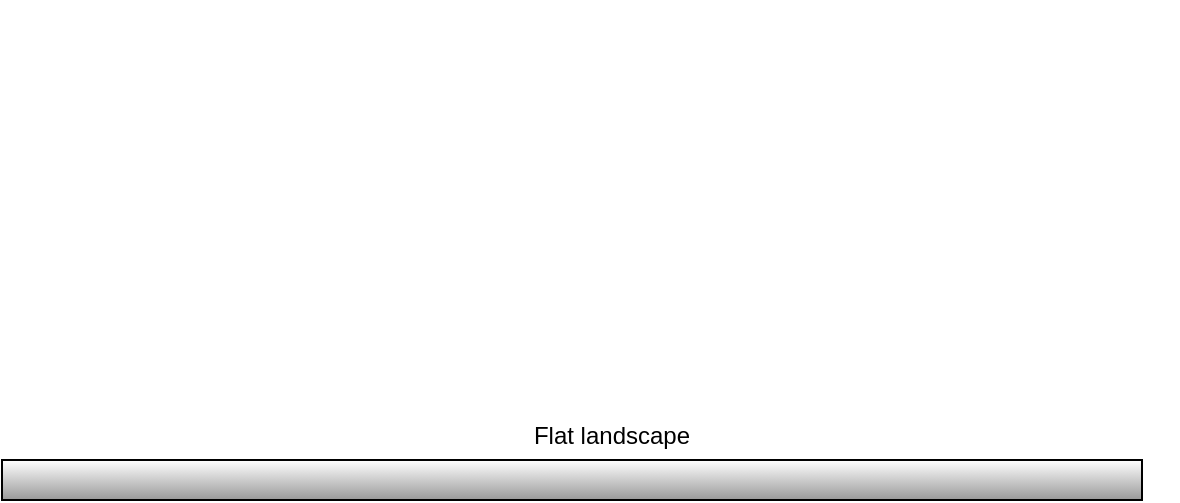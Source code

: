 <mxfile version="13.5.3" type="github">
  <diagram name="Page-1" id="099fd60b-425b-db50-ffb0-6b813814b670">
    <mxGraphModel dx="946" dy="614" grid="1" gridSize="10" guides="1" tooltips="1" connect="1" arrows="1" fold="1" page="1" pageScale="1" pageWidth="850" pageHeight="1100" background="#ffffff" math="0" shadow="0">
      <root>
        <mxCell id="0" />
        <mxCell id="1" parent="0" />
        <mxCell id="YF2KKnK4azbyPKn-prFc-1" value="" style="shape=image;html=1;verticalAlign=top;verticalLabelPosition=bottom;labelBackgroundColor=#ffffff;imageAspect=0;aspect=fixed;image=https://cdn3.iconfinder.com/data/icons/eco-flat-2/512/Nature_plant_tree-128.png" vertex="1" parent="1">
          <mxGeometry x="150" y="670" width="128" height="128" as="geometry" />
        </mxCell>
        <mxCell id="YF2KKnK4azbyPKn-prFc-2" value="" style="shape=image;html=1;verticalAlign=top;verticalLabelPosition=bottom;labelBackgroundColor=#ffffff;imageAspect=0;aspect=fixed;image=https://cdn3.iconfinder.com/data/icons/materia-flat-halloween-free/24/039_034_tree_gallows_horror_halloween-128.png" vertex="1" parent="1">
          <mxGeometry x="430" y="650" width="128" height="128" as="geometry" />
        </mxCell>
        <mxCell id="YF2KKnK4azbyPKn-prFc-3" value="" style="shape=image;html=1;verticalAlign=top;verticalLabelPosition=bottom;labelBackgroundColor=#ffffff;imageAspect=0;aspect=fixed;image=https://cdn4.iconfinder.com/data/icons/winter-1-2/512/Winter-49-128.png" vertex="1" parent="1">
          <mxGeometry x="300" y="580" width="130" height="130" as="geometry" />
        </mxCell>
        <mxCell id="YF2KKnK4azbyPKn-prFc-4" value="" style="shape=image;html=1;verticalAlign=top;verticalLabelPosition=bottom;labelBackgroundColor=#ffffff;imageAspect=0;aspect=fixed;image=https://cdn4.iconfinder.com/data/icons/tree-22/88/7-128.png" vertex="1" parent="1">
          <mxGeometry x="580" y="660" width="128" height="128" as="geometry" />
        </mxCell>
        <mxCell id="YF2KKnK4azbyPKn-prFc-6" value="" style="endArrow=none;html=1;" edge="1" parent="1">
          <mxGeometry width="50" height="50" relative="1" as="geometry">
            <mxPoint x="120" y="810" as="sourcePoint" />
            <mxPoint x="690" y="810" as="targetPoint" />
          </mxGeometry>
        </mxCell>
        <mxCell id="YF2KKnK4azbyPKn-prFc-7" value="Flat landscape" style="text;html=1;strokeColor=none;fillColor=none;align=center;verticalAlign=middle;whiteSpace=wrap;rounded=0;" vertex="1" parent="1">
          <mxGeometry x="310" y="788" width="230" height="20" as="geometry" />
        </mxCell>
        <mxCell id="YF2KKnK4azbyPKn-prFc-8" value="" style="rounded=0;whiteSpace=wrap;html=1;gradientColor=#999999;" vertex="1" parent="1">
          <mxGeometry x="120" y="810" width="570" height="20" as="geometry" />
        </mxCell>
      </root>
    </mxGraphModel>
  </diagram>
</mxfile>
